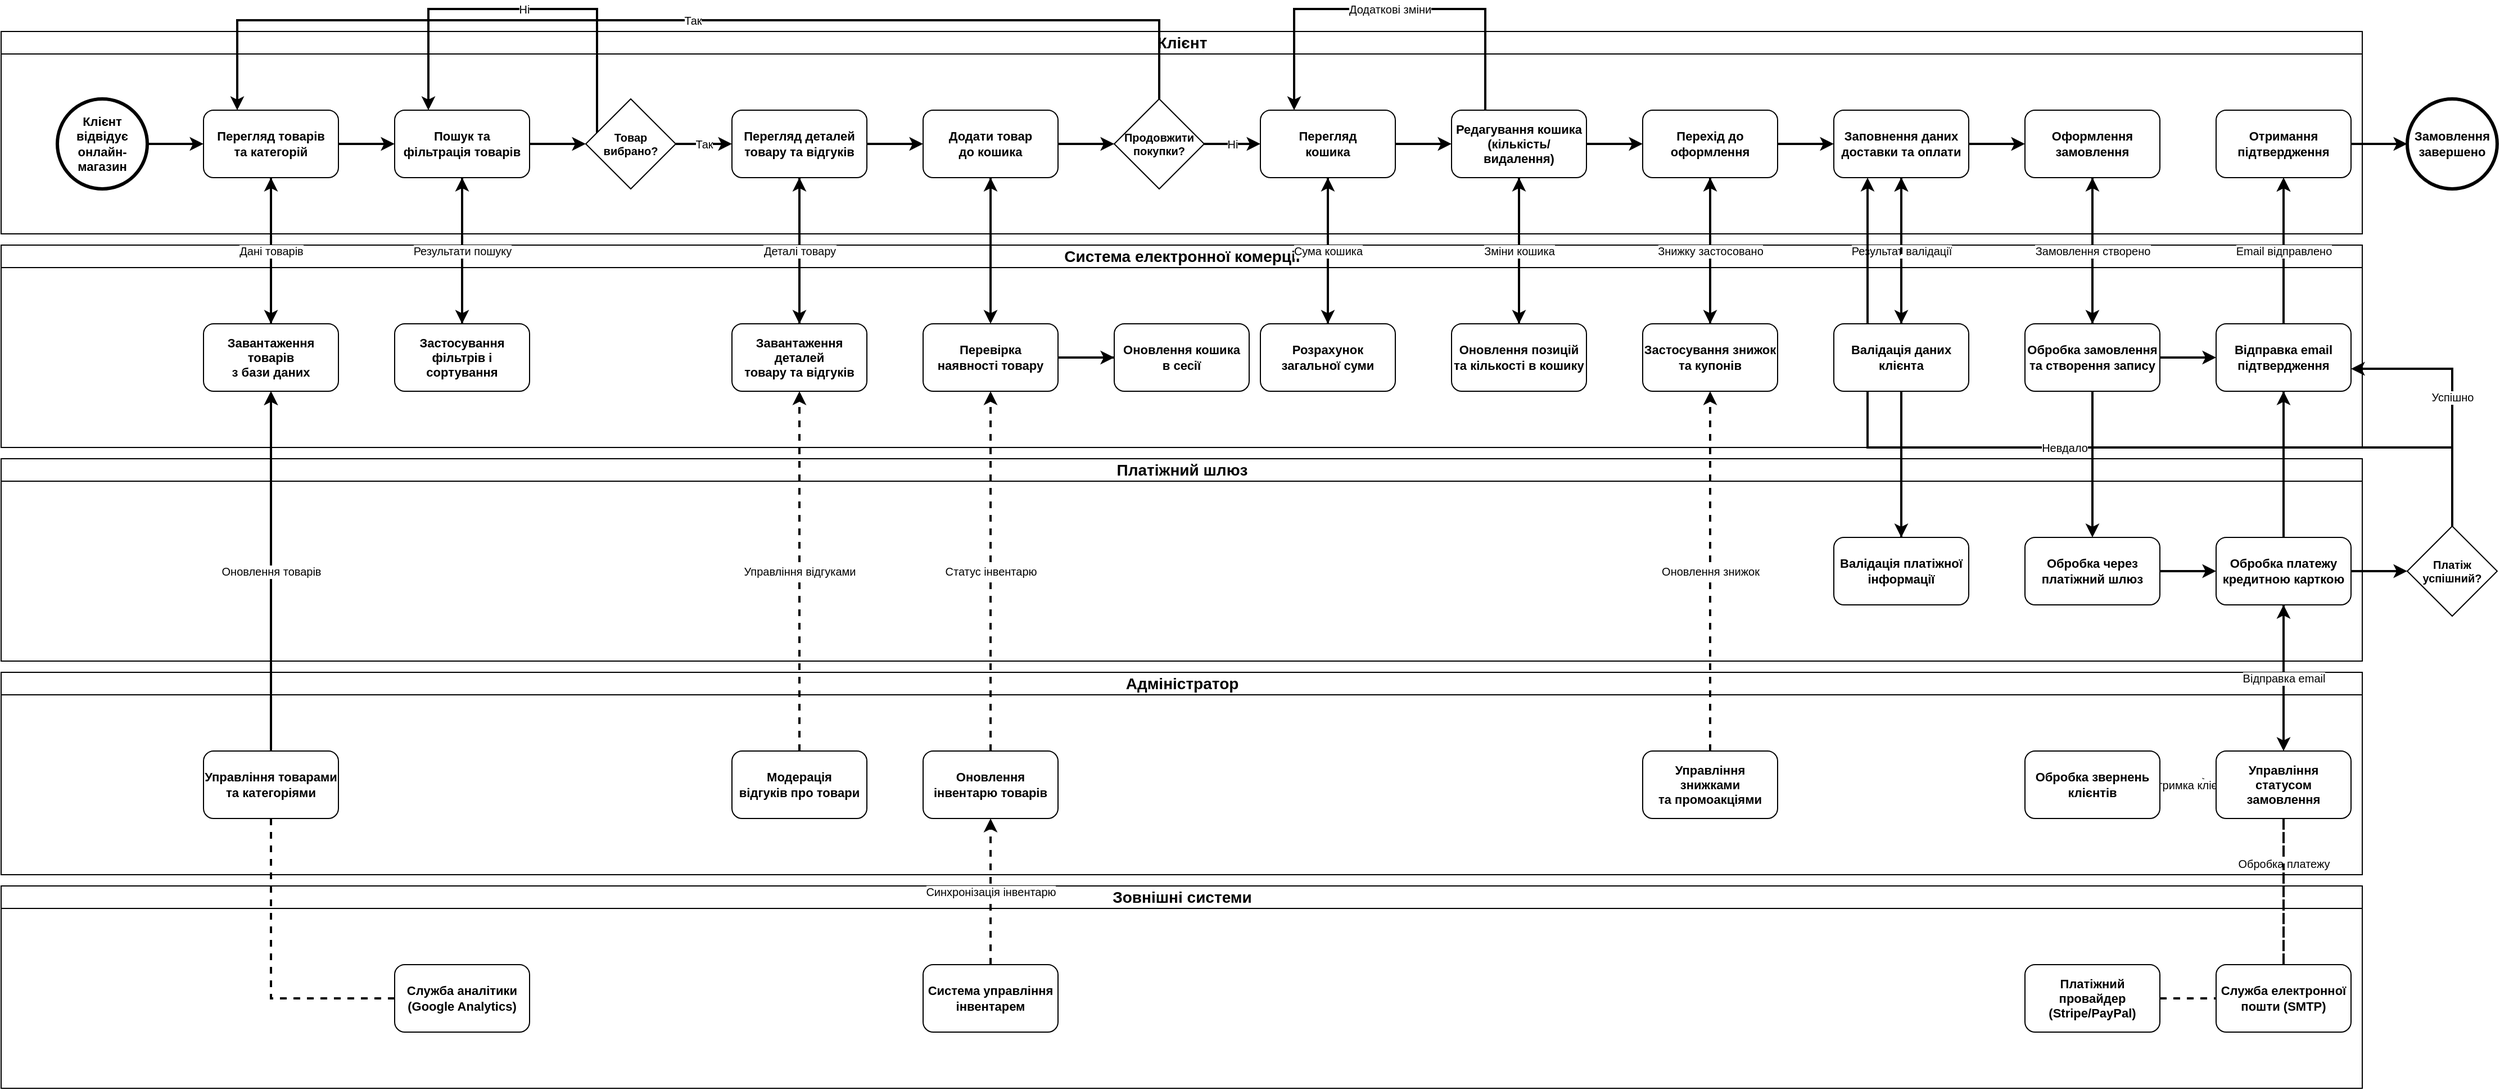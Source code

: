 <mxfile version="27.2.0">
  <diagram name="BPMN 2.0 Процес Електронної Комерції" id="bpmn-ecommerce">
    <mxGraphModel dx="2064" dy="1185" grid="1" gridSize="10" guides="1" tooltips="1" connect="1" arrows="1" fold="1" page="1" pageScale="1" pageWidth="2300" pageHeight="1000" math="0" shadow="0">
      <root>
        <mxCell id="0" />
        <mxCell id="1" parent="0" />
        <mxCell id="customer-lane" value="Клієнт" style="swimlane;html=1;childLayout=stackLayout;resizeParent=1;resizeParentMax=0;horizontal=1;startSize=20;horizontalStack=0;fontStyle=1;fontSize=14;container=0;" parent="1" vertex="1">
          <mxGeometry x="30" y="50" width="2100" height="180" as="geometry" />
        </mxCell>
        <mxCell id="system-lane" value="Система електронної комерції" style="swimlane;html=1;childLayout=stackLayout;resizeParent=1;resizeParentMax=0;horizontal=1;startSize=20;horizontalStack=0;fontStyle=1;fontSize=14;container=0;" parent="1" vertex="1">
          <mxGeometry x="30" y="240" width="2100" height="180" as="geometry" />
        </mxCell>
        <mxCell id="payment-lane" value="Платіжний шлюз" style="swimlane;html=1;childLayout=stackLayout;resizeParent=1;resizeParentMax=0;horizontal=1;startSize=20;horizontalStack=0;fontStyle=1;fontSize=14;container=0;" parent="1" vertex="1">
          <mxGeometry x="30" y="430" width="2100" height="180" as="geometry" />
        </mxCell>
        <mxCell id="admin-lane" value="Адміністратор" style="swimlane;html=1;childLayout=stackLayout;resizeParent=1;resizeParentMax=0;horizontal=1;startSize=20;horizontalStack=0;fontStyle=1;fontSize=14;container=0;" parent="1" vertex="1">
          <mxGeometry x="30" y="620" width="2100" height="180" as="geometry" />
        </mxCell>
        <mxCell id="external-lane" value="Зовнішні системи" style="swimlane;html=1;childLayout=stackLayout;resizeParent=1;resizeParentMax=0;horizontal=1;startSize=20;horizontalStack=0;fontStyle=1;fontSize=14;container=0;" parent="1" vertex="1">
          <mxGeometry x="30" y="810" width="2100" height="180" as="geometry" />
        </mxCell>
        <mxCell id="flow1" value="" style="edgeStyle=orthogonalEdgeStyle;rounded=0;orthogonalLoop=1;jettySize=auto;html=1;strokeWidth=2;" parent="1" source="start-event" target="browse-products" edge="1">
          <mxGeometry relative="1" as="geometry" />
        </mxCell>
        <mxCell id="flow2" value="" style="edgeStyle=orthogonalEdgeStyle;rounded=0;orthogonalLoop=1;jettySize=auto;html=1;strokeWidth=2;" parent="1" source="browse-products" target="load-products" edge="1">
          <mxGeometry relative="1" as="geometry" />
        </mxCell>
        <mxCell id="flow3" value="" style="edgeStyle=orthogonalEdgeStyle;rounded=0;orthogonalLoop=1;jettySize=auto;html=1;strokeWidth=2;" parent="1" source="browse-products" target="search-filter" edge="1">
          <mxGeometry relative="1" as="geometry" />
        </mxCell>
        <mxCell id="flow4" value="" style="edgeStyle=orthogonalEdgeStyle;rounded=0;orthogonalLoop=1;jettySize=auto;html=1;strokeWidth=2;" parent="1" source="search-filter" target="apply-filters" edge="1">
          <mxGeometry relative="1" as="geometry" />
        </mxCell>
        <mxCell id="flow5" value="" style="edgeStyle=orthogonalEdgeStyle;rounded=0;orthogonalLoop=1;jettySize=auto;html=1;strokeWidth=2;" parent="1" source="search-filter" target="product-selection" edge="1">
          <mxGeometry relative="1" as="geometry" />
        </mxCell>
        <mxCell id="flow6" value="Так" style="edgeStyle=orthogonalEdgeStyle;rounded=0;orthogonalLoop=1;jettySize=auto;html=1;strokeWidth=2;fontSize=10;" parent="1" source="product-selection" target="view-details" edge="1">
          <mxGeometry relative="1" as="geometry" />
        </mxCell>
        <mxCell id="flow7" value="" style="edgeStyle=orthogonalEdgeStyle;rounded=0;orthogonalLoop=1;jettySize=auto;html=1;strokeWidth=2;" parent="1" source="view-details" target="load-details" edge="1">
          <mxGeometry relative="1" as="geometry" />
        </mxCell>
        <mxCell id="flow8" value="" style="edgeStyle=orthogonalEdgeStyle;rounded=0;orthogonalLoop=1;jettySize=auto;html=1;strokeWidth=2;" parent="1" source="view-details" target="add-to-cart" edge="1">
          <mxGeometry relative="1" as="geometry" />
        </mxCell>
        <mxCell id="flow9" value="" style="edgeStyle=orthogonalEdgeStyle;rounded=0;orthogonalLoop=1;jettySize=auto;html=1;strokeWidth=2;" parent="1" source="add-to-cart" target="check-inventory" edge="1">
          <mxGeometry relative="1" as="geometry" />
        </mxCell>
        <mxCell id="flow10" value="" style="edgeStyle=orthogonalEdgeStyle;rounded=0;orthogonalLoop=1;jettySize=auto;html=1;strokeWidth=2;" parent="1" source="add-to-cart" target="continue-shopping" edge="1">
          <mxGeometry relative="1" as="geometry" />
        </mxCell>
        <mxCell id="flow11" value="" style="edgeStyle=orthogonalEdgeStyle;rounded=0;orthogonalLoop=1;jettySize=auto;html=1;strokeWidth=2;" parent="1" source="check-inventory" target="update-cart" edge="1">
          <mxGeometry relative="1" as="geometry" />
        </mxCell>
        <mxCell id="flow12" value="Так" style="edgeStyle=orthogonalEdgeStyle;rounded=0;orthogonalLoop=1;jettySize=auto;html=1;strokeWidth=2;fontSize=10;" parent="1" source="continue-shopping" target="browse-products" edge="1">
          <mxGeometry relative="1" as="geometry">
            <Array as="points">
              <mxPoint x="1060" y="40" />
              <mxPoint x="240" y="40" />
            </Array>
          </mxGeometry>
        </mxCell>
        <mxCell id="flow13" value="Ні" style="edgeStyle=orthogonalEdgeStyle;rounded=0;orthogonalLoop=1;jettySize=auto;html=1;strokeWidth=2;fontSize=10;" parent="1" source="continue-shopping" target="view-cart" edge="1">
          <mxGeometry relative="1" as="geometry" />
        </mxCell>
        <mxCell id="flow14" value="" style="edgeStyle=orthogonalEdgeStyle;rounded=0;orthogonalLoop=1;jettySize=auto;html=1;strokeWidth=2;" parent="1" source="view-cart" target="calculate-total" edge="1">
          <mxGeometry relative="1" as="geometry" />
        </mxCell>
        <mxCell id="flow15" value="" style="edgeStyle=orthogonalEdgeStyle;rounded=0;orthogonalLoop=1;jettySize=auto;html=1;strokeWidth=2;" parent="1" source="view-cart" target="modify-cart" edge="1">
          <mxGeometry relative="1" as="geometry" />
        </mxCell>
        <mxCell id="flow16" value="" style="edgeStyle=orthogonalEdgeStyle;rounded=0;orthogonalLoop=1;jettySize=auto;html=1;strokeWidth=2;" parent="1" source="modify-cart" target="update-cart-items" edge="1">
          <mxGeometry relative="1" as="geometry" />
        </mxCell>
        <mxCell id="flow17" value="" style="edgeStyle=orthogonalEdgeStyle;rounded=0;orthogonalLoop=1;jettySize=auto;html=1;strokeWidth=2;" parent="1" source="modify-cart" target="proceed-checkout" edge="1">
          <mxGeometry relative="1" as="geometry" />
        </mxCell>
        <mxCell id="flow18" value="" style="edgeStyle=orthogonalEdgeStyle;rounded=0;orthogonalLoop=1;jettySize=auto;html=1;strokeWidth=2;" parent="1" source="proceed-checkout" target="apply-discounts" edge="1">
          <mxGeometry relative="1" as="geometry" />
        </mxCell>
        <mxCell id="flow19" value="" style="edgeStyle=orthogonalEdgeStyle;rounded=0;orthogonalLoop=1;jettySize=auto;html=1;strokeWidth=2;" parent="1" source="proceed-checkout" target="fill-details" edge="1">
          <mxGeometry relative="1" as="geometry" />
        </mxCell>
        <mxCell id="flow20" value="" style="edgeStyle=orthogonalEdgeStyle;rounded=0;orthogonalLoop=1;jettySize=auto;html=1;strokeWidth=2;" parent="1" source="fill-details" target="validate-data" edge="1">
          <mxGeometry relative="1" as="geometry" />
        </mxCell>
        <mxCell id="flow21" value="" style="edgeStyle=orthogonalEdgeStyle;rounded=0;orthogonalLoop=1;jettySize=auto;html=1;strokeWidth=2;" parent="1" source="fill-details" target="payment-validation" edge="1">
          <mxGeometry relative="1" as="geometry" />
        </mxCell>
        <mxCell id="flow22" value="" style="edgeStyle=orthogonalEdgeStyle;rounded=0;orthogonalLoop=1;jettySize=auto;html=1;strokeWidth=2;" parent="1" source="fill-details" target="place-order" edge="1">
          <mxGeometry relative="1" as="geometry" />
        </mxCell>
        <mxCell id="flow23" value="" style="edgeStyle=orthogonalEdgeStyle;rounded=0;orthogonalLoop=1;jettySize=auto;html=1;strokeWidth=2;" parent="1" source="place-order" target="process-order" edge="1">
          <mxGeometry relative="1" as="geometry" />
        </mxCell>
        <mxCell id="flow24" value="" style="edgeStyle=orthogonalEdgeStyle;rounded=0;orthogonalLoop=1;jettySize=auto;html=1;strokeWidth=2;" parent="1" source="place-order" target="payment-gateway" edge="1">
          <mxGeometry relative="1" as="geometry" />
        </mxCell>
        <mxCell id="flow25" value="" style="edgeStyle=orthogonalEdgeStyle;rounded=0;orthogonalLoop=1;jettySize=auto;html=1;strokeWidth=2;" parent="1" source="payment-gateway" target="process-payment" edge="1">
          <mxGeometry relative="1" as="geometry" />
        </mxCell>
        <mxCell id="flow26" value="" style="edgeStyle=orthogonalEdgeStyle;rounded=0;orthogonalLoop=1;jettySize=auto;html=1;strokeWidth=2;" parent="1" source="process-payment" target="payment-result" edge="1">
          <mxGeometry relative="1" as="geometry" />
        </mxCell>
        <mxCell id="flow27" value="Успішно" style="edgeStyle=orthogonalEdgeStyle;rounded=0;orthogonalLoop=1;jettySize=auto;html=1;strokeWidth=2;fontSize=10;" parent="1" source="payment-result" target="send-confirmation" edge="1">
          <mxGeometry relative="1" as="geometry">
            <Array as="points">
              <mxPoint x="2210" y="480" />
              <mxPoint x="2210" y="350" />
              <mxPoint x="2060" y="350" />
            </Array>
          </mxGeometry>
        </mxCell>
        <mxCell id="flow28" value="" style="edgeStyle=orthogonalEdgeStyle;rounded=0;orthogonalLoop=1;jettySize=auto;html=1;strokeWidth=2;" parent="1" source="process-order" target="send-confirmation" edge="1">
          <mxGeometry relative="1" as="geometry" />
        </mxCell>
        <mxCell id="flow29" value="" style="edgeStyle=orthogonalEdgeStyle;rounded=0;orthogonalLoop=1;jettySize=auto;html=1;strokeWidth=2;" parent="1" source="send-confirmation" target="order-confirmation" edge="1">
          <mxGeometry relative="1" as="geometry" />
        </mxCell>
        <mxCell id="flow30" value="" style="edgeStyle=orthogonalEdgeStyle;rounded=0;orthogonalLoop=1;jettySize=auto;html=1;strokeWidth=2;" parent="1" source="send-confirmation" target="manage-order" edge="1">
          <mxGeometry relative="1" as="geometry" />
        </mxCell>
        <mxCell id="flow31" value="" style="edgeStyle=orthogonalEdgeStyle;rounded=0;orthogonalLoop=1;jettySize=auto;html=1;strokeWidth=2;" parent="1" source="order-confirmation" target="end-event-customer" edge="1">
          <mxGeometry relative="1" as="geometry" />
        </mxCell>
        <mxCell id="message1" value="Дані товарів" style="edgeStyle=orthogonalEdgeStyle;rounded=0;orthogonalLoop=1;jettySize=auto;html=1;strokeWidth=2;dashed=1;fontSize=10;" parent="1" source="load-products" target="browse-products" edge="1">
          <mxGeometry relative="1" as="geometry" />
        </mxCell>
        <mxCell id="message2" value="Результати пошуку" style="edgeStyle=orthogonalEdgeStyle;rounded=0;orthogonalLoop=1;jettySize=auto;html=1;strokeWidth=2;dashed=1;fontSize=10;" parent="1" source="apply-filters" target="search-filter" edge="1">
          <mxGeometry relative="1" as="geometry" />
        </mxCell>
        <mxCell id="message3" value="Деталі товару" style="edgeStyle=orthogonalEdgeStyle;rounded=0;orthogonalLoop=1;jettySize=auto;html=1;strokeWidth=2;dashed=1;fontSize=10;" parent="1" source="load-details" target="view-details" edge="1">
          <mxGeometry relative="1" as="geometry" />
        </mxCell>
        <mxCell id="message4" value="Статус інвентарю" style="edgeStyle=orthogonalEdgeStyle;rounded=0;orthogonalLoop=1;jettySize=auto;html=1;strokeWidth=2;dashed=1;fontSize=10;" parent="1" source="manage-inventory" target="check-inventory" edge="1">
          <mxGeometry relative="1" as="geometry" />
        </mxCell>
        <mxCell id="message5" value="Кошик оновлено" style="edgeStyle=orthogonalEdgeStyle;rounded=0;orthogonalLoop=1;jettySize=auto;html=1;strokeWidth=2;dashed=1;fontSize=10;" parent="1" source="update-cart" target="add-to-cart" edge="1">
          <mxGeometry relative="1" as="geometry" />
        </mxCell>
        <mxCell id="message6" value="Сума кошика" style="edgeStyle=orthogonalEdgeStyle;rounded=0;orthogonalLoop=1;jettySize=auto;html=1;strokeWidth=2;dashed=1;fontSize=10;" parent="1" source="calculate-total" target="view-cart" edge="1">
          <mxGeometry relative="1" as="geometry" />
        </mxCell>
        <mxCell id="message7" value="Зміни кошика" style="edgeStyle=orthogonalEdgeStyle;rounded=0;orthogonalLoop=1;jettySize=auto;html=1;strokeWidth=2;dashed=1;fontSize=10;" parent="1" source="update-cart-items" target="modify-cart" edge="1">
          <mxGeometry relative="1" as="geometry" />
        </mxCell>
        <mxCell id="message8" value="Знижку застосовано" style="edgeStyle=orthogonalEdgeStyle;rounded=0;orthogonalLoop=1;jettySize=auto;html=1;strokeWidth=2;dashed=1;fontSize=10;" parent="1" source="apply-discounts" target="proceed-checkout" edge="1">
          <mxGeometry relative="1" as="geometry" />
        </mxCell>
        <mxCell id="message9" value="Результат валідації" style="edgeStyle=orthogonalEdgeStyle;rounded=0;orthogonalLoop=1;jettySize=auto;html=1;strokeWidth=2;dashed=1;fontSize=10;" parent="1" source="validate-data" target="fill-details" edge="1">
          <mxGeometry relative="1" as="geometry" />
        </mxCell>
        <mxCell id="message10" value="Валідація платежу" style="edgeStyle=orthogonalEdgeStyle;rounded=0;orthogonalLoop=1;jettySize=auto;html=1;strokeWidth=2;dashed=1;fontSize=10;" parent="1" source="payment-validation" target="fill-details" edge="1">
          <mxGeometry relative="1" as="geometry" />
        </mxCell>
        <mxCell id="message11" value="Замовлення створено" style="edgeStyle=orthogonalEdgeStyle;rounded=0;orthogonalLoop=1;jettySize=auto;html=1;strokeWidth=2;dashed=1;fontSize=10;" parent="1" source="process-order" target="place-order" edge="1">
          <mxGeometry relative="1" as="geometry" />
        </mxCell>
        <mxCell id="message12" value="Email відправлено" style="edgeStyle=orthogonalEdgeStyle;rounded=0;orthogonalLoop=1;jettySize=auto;html=1;strokeWidth=2;dashed=1;fontSize=10;" parent="1" source="send-confirmation" target="order-confirmation" edge="1">
          <mxGeometry relative="1" as="geometry" />
        </mxCell>
        <mxCell id="ext1" value="Синхронізація інвентарю" style="edgeStyle=orthogonalEdgeStyle;rounded=0;orthogonalLoop=1;jettySize=auto;html=1;strokeWidth=2;dashed=1;fontSize=10;" parent="1" source="inventory-system" target="manage-inventory" edge="1">
          <mxGeometry relative="1" as="geometry" />
        </mxCell>
        <mxCell id="ext2" value="Обробка платежу" style="edgeStyle=orthogonalEdgeStyle;rounded=0;orthogonalLoop=1;jettySize=auto;html=1;strokeWidth=2;dashed=1;fontSize=10;" parent="1" source="payment-provider" target="process-payment" edge="1">
          <mxGeometry relative="1" as="geometry" />
        </mxCell>
        <mxCell id="ext3" value="Відправка email" style="edgeStyle=orthogonalEdgeStyle;rounded=0;orthogonalLoop=1;jettySize=auto;html=1;strokeWidth=2;dashed=1;fontSize=10;" parent="1" source="email-service" target="send-confirmation" edge="1">
          <mxGeometry relative="1" as="geometry" />
        </mxCell>
        <mxCell id="ext4" value="Аналітика користувачів" style="edgeStyle=orthogonalEdgeStyle;rounded=0;orthogonalLoop=1;jettySize=auto;html=1;strokeWidth=2;dashed=1;fontSize=10;" parent="1" source="analytics-service" target="load-products" edge="1">
          <mxGeometry relative="1" as="geometry" />
        </mxCell>
        <mxCell id="error-flow1" value="Ні" style="edgeStyle=orthogonalEdgeStyle;rounded=0;orthogonalLoop=1;jettySize=auto;html=1;strokeWidth=2;fontSize=10;" parent="1" source="product-selection" target="search-filter" edge="1">
          <mxGeometry relative="1" as="geometry">
            <Array as="points">
              <mxPoint x="560" y="30" />
              <mxPoint x="410" y="30" />
            </Array>
          </mxGeometry>
        </mxCell>
        <mxCell id="payment-error" value="Невдало" style="edgeStyle=orthogonalEdgeStyle;rounded=0;orthogonalLoop=1;jettySize=auto;html=1;strokeWidth=2;fontSize=10;" parent="1" source="payment-result" target="fill-details" edge="1">
          <mxGeometry relative="1" as="geometry">
            <Array as="points">
              <mxPoint x="2210" y="420" />
              <mxPoint x="1690" y="420" />
            </Array>
          </mxGeometry>
        </mxCell>
        <mxCell id="cart-loop" value="Додаткові зміни" style="edgeStyle=orthogonalEdgeStyle;rounded=0;orthogonalLoop=1;jettySize=auto;html=1;strokeWidth=2;fontSize=10;" parent="1" source="modify-cart" target="view-cart" edge="1">
          <mxGeometry relative="1" as="geometry">
            <Array as="points">
              <mxPoint x="1350" y="30" />
              <mxPoint x="1180" y="30" />
            </Array>
          </mxGeometry>
        </mxCell>
        <mxCell id="admin-flow1" value="Управління відгуками" style="edgeStyle=orthogonalEdgeStyle;rounded=0;orthogonalLoop=1;jettySize=auto;html=1;strokeWidth=2;dashed=1;fontSize=10;" parent="1" source="manage-reviews" target="load-details" edge="1">
          <mxGeometry relative="1" as="geometry" />
        </mxCell>
        <mxCell id="admin-flow2" value="Оновлення товарів" style="edgeStyle=orthogonalEdgeStyle;rounded=0;orthogonalLoop=1;jettySize=auto;html=1;strokeWidth=2;dashed=1;fontSize=10;" parent="1" source="manage-products" target="load-products" edge="1">
          <mxGeometry relative="1" as="geometry" />
        </mxCell>
        <mxCell id="admin-flow3" value="Оновлення знижок" style="edgeStyle=orthogonalEdgeStyle;rounded=0;orthogonalLoop=1;jettySize=auto;html=1;strokeWidth=2;dashed=1;fontSize=10;" parent="1" source="manage-discounts" target="apply-discounts" edge="1">
          <mxGeometry relative="1" as="geometry" />
        </mxCell>
        <mxCell id="admin-flow4" value="Підтримка клієнтів" style="edgeStyle=orthogonalEdgeStyle;rounded=0;orthogonalLoop=1;jettySize=auto;html=1;strokeWidth=2;dashed=1;fontSize=10;" parent="1" source="customer-service" target="manage-order" edge="1">
          <mxGeometry relative="1" as="geometry" />
        </mxCell>
        <mxCell id="start-event" value="Клієнт відвідує&#xa;онлайн-магазин" style="ellipse;whiteSpace=wrap;html=1;aspect=fixed;strokeWidth=3;fontSize=11;fontStyle=1;" parent="1" vertex="1">
          <mxGeometry x="80" y="110" width="80" height="80" as="geometry" />
        </mxCell>
        <mxCell id="browse-products" value="Перегляд товарів&#xa;та категорій" style="rounded=1;whiteSpace=wrap;html=1;fontSize=11;fontStyle=1;" parent="1" vertex="1">
          <mxGeometry x="210" y="120" width="120" height="60" as="geometry" />
        </mxCell>
        <mxCell id="search-filter" value="Пошук та&#xa;фільтрація товарів" style="rounded=1;whiteSpace=wrap;html=1;fontSize=11;fontStyle=1;" parent="1" vertex="1">
          <mxGeometry x="380" y="120" width="120" height="60" as="geometry" />
        </mxCell>
        <mxCell id="product-selection" value="Товар&#xa;вибрано?" style="rhombus;whiteSpace=wrap;html=1;fontSize=10;fontStyle=1;" parent="1" vertex="1">
          <mxGeometry x="550" y="110" width="80" height="80" as="geometry" />
        </mxCell>
        <mxCell id="view-details" value="Перегляд деталей&#xa;товару та відгуків" style="rounded=1;whiteSpace=wrap;html=1;fontSize=11;fontStyle=1;" parent="1" vertex="1">
          <mxGeometry x="680" y="120" width="120" height="60" as="geometry" />
        </mxCell>
        <mxCell id="add-to-cart" value="Додати товар&#xa;до кошика" style="rounded=1;whiteSpace=wrap;html=1;fontSize=11;fontStyle=1;" parent="1" vertex="1">
          <mxGeometry x="850" y="120" width="120" height="60" as="geometry" />
        </mxCell>
        <mxCell id="continue-shopping" value="Продовжити&#xa;покупки?" style="rhombus;whiteSpace=wrap;html=1;fontSize=10;fontStyle=1;" parent="1" vertex="1">
          <mxGeometry x="1020" y="110" width="80" height="80" as="geometry" />
        </mxCell>
        <mxCell id="view-cart" value="Перегляд&#xa;кошика" style="rounded=1;whiteSpace=wrap;html=1;fontSize=11;fontStyle=1;" parent="1" vertex="1">
          <mxGeometry x="1150" y="120" width="120" height="60" as="geometry" />
        </mxCell>
        <mxCell id="modify-cart" value="Редагування кошика&#xa;(кількість/видалення)" style="rounded=1;whiteSpace=wrap;html=1;fontSize=11;fontStyle=1;" parent="1" vertex="1">
          <mxGeometry x="1320" y="120" width="120" height="60" as="geometry" />
        </mxCell>
        <mxCell id="proceed-checkout" value="Перехід до&#xa;оформлення" style="rounded=1;whiteSpace=wrap;html=1;fontSize=11;fontStyle=1;" parent="1" vertex="1">
          <mxGeometry x="1490" y="120" width="120" height="60" as="geometry" />
        </mxCell>
        <mxCell id="fill-details" value="Заповнення даних&#xa;доставки та оплати" style="rounded=1;whiteSpace=wrap;html=1;fontSize=11;fontStyle=1;" parent="1" vertex="1">
          <mxGeometry x="1660" y="120" width="120" height="60" as="geometry" />
        </mxCell>
        <mxCell id="place-order" value="Оформлення&#xa;замовлення" style="rounded=1;whiteSpace=wrap;html=1;fontSize=11;fontStyle=1;" parent="1" vertex="1">
          <mxGeometry x="1830" y="120" width="120" height="60" as="geometry" />
        </mxCell>
        <mxCell id="order-confirmation" value="Отримання&#xa;підтвердження" style="rounded=1;whiteSpace=wrap;html=1;fontSize=11;fontStyle=1;" parent="1" vertex="1">
          <mxGeometry x="2000" y="120" width="120" height="60" as="geometry" />
        </mxCell>
        <mxCell id="end-event-customer" value="Замовлення&#xa;завершено" style="ellipse;whiteSpace=wrap;html=1;aspect=fixed;strokeWidth=3;fontSize=11;fontStyle=1;" parent="1" vertex="1">
          <mxGeometry x="2170" y="110" width="80" height="80" as="geometry" />
        </mxCell>
        <mxCell id="load-products" value="Завантаження товарів&#xa;з бази даних" style="rounded=1;whiteSpace=wrap;html=1;fontSize=11;fontStyle=1;" parent="1" vertex="1">
          <mxGeometry x="210" y="310" width="120" height="60" as="geometry" />
        </mxCell>
        <mxCell id="apply-filters" value="Застосування&#xa;фільтрів і сортування" style="rounded=1;whiteSpace=wrap;html=1;fontSize=11;fontStyle=1;" parent="1" vertex="1">
          <mxGeometry x="380" y="310" width="120" height="60" as="geometry" />
        </mxCell>
        <mxCell id="load-details" value="Завантаження деталей&#xa;товару та відгуків" style="rounded=1;whiteSpace=wrap;html=1;fontSize=11;fontStyle=1;" parent="1" vertex="1">
          <mxGeometry x="680" y="310" width="120" height="60" as="geometry" />
        </mxCell>
        <mxCell id="check-inventory" value="Перевірка&#xa;наявності товару" style="rounded=1;whiteSpace=wrap;html=1;fontSize=11;fontStyle=1;" parent="1" vertex="1">
          <mxGeometry x="850" y="310" width="120" height="60" as="geometry" />
        </mxCell>
        <mxCell id="update-cart" value="Оновлення кошика&#xa;в сесії" style="rounded=1;whiteSpace=wrap;html=1;fontSize=11;fontStyle=1;" parent="1" vertex="1">
          <mxGeometry x="1020" y="310" width="120" height="60" as="geometry" />
        </mxCell>
        <mxCell id="calculate-total" value="Розрахунок&#xa;загальної суми" style="rounded=1;whiteSpace=wrap;html=1;fontSize=11;fontStyle=1;" parent="1" vertex="1">
          <mxGeometry x="1150" y="310" width="120" height="60" as="geometry" />
        </mxCell>
        <mxCell id="update-cart-items" value="Оновлення позицій&#xa;та кількості в кошику" style="rounded=1;whiteSpace=wrap;html=1;fontSize=11;fontStyle=1;" parent="1" vertex="1">
          <mxGeometry x="1320" y="310" width="120" height="60" as="geometry" />
        </mxCell>
        <mxCell id="apply-discounts" value="Застосування знижок&#xa;та купонів" style="rounded=1;whiteSpace=wrap;html=1;fontSize=11;fontStyle=1;" parent="1" vertex="1">
          <mxGeometry x="1490" y="310" width="120" height="60" as="geometry" />
        </mxCell>
        <mxCell id="validate-data" value="Валідація даних&#xa;клієнта" style="rounded=1;whiteSpace=wrap;html=1;fontSize=11;fontStyle=1;" parent="1" vertex="1">
          <mxGeometry x="1660" y="310" width="120" height="60" as="geometry" />
        </mxCell>
        <mxCell id="process-order" value="Обробка замовлення&#xa;та створення запису" style="rounded=1;whiteSpace=wrap;html=1;fontSize=11;fontStyle=1;" parent="1" vertex="1">
          <mxGeometry x="1830" y="310" width="120" height="60" as="geometry" />
        </mxCell>
        <mxCell id="send-confirmation" value="Відправка email&#xa;підтвердження" style="rounded=1;whiteSpace=wrap;html=1;fontSize=11;fontStyle=1;" parent="1" vertex="1">
          <mxGeometry x="2000" y="310" width="120" height="60" as="geometry" />
        </mxCell>
        <mxCell id="payment-gateway" value="Обробка через&#xa;платіжний шлюз" style="rounded=1;whiteSpace=wrap;html=1;fontSize=11;fontStyle=1;" parent="1" vertex="1">
          <mxGeometry x="1830" y="500" width="120" height="60" as="geometry" />
        </mxCell>
        <mxCell id="payment-validation" value="Валідація платіжної&#xa;інформації" style="rounded=1;whiteSpace=wrap;html=1;fontSize=11;fontStyle=1;" parent="1" vertex="1">
          <mxGeometry x="1660" y="500" width="120" height="60" as="geometry" />
        </mxCell>
        <mxCell id="process-payment" value="Обробка платежу&#xa;кредитною карткою" style="rounded=1;whiteSpace=wrap;html=1;fontSize=11;fontStyle=1;" parent="1" vertex="1">
          <mxGeometry x="2000" y="500" width="120" height="60" as="geometry" />
        </mxCell>
        <mxCell id="payment-result" value="Платіж&#xa;успішний?" style="rhombus;whiteSpace=wrap;html=1;fontSize=10;fontStyle=1;" parent="1" vertex="1">
          <mxGeometry x="2170" y="490" width="80" height="80" as="geometry" />
        </mxCell>
        <mxCell id="manage-order" value="Управління&#xa;статусом замовлення" style="rounded=1;whiteSpace=wrap;html=1;fontSize=11;fontStyle=1;" parent="1" vertex="1">
          <mxGeometry x="2000" y="690" width="120" height="60" as="geometry" />
        </mxCell>
        <mxCell id="manage-inventory" value="Оновлення&#xa;інвентарю товарів" style="rounded=1;whiteSpace=wrap;html=1;fontSize=11;fontStyle=1;" parent="1" vertex="1">
          <mxGeometry x="850" y="690" width="120" height="60" as="geometry" />
        </mxCell>
        <mxCell id="manage-products" value="Управління товарами&#xa;та категоріями" style="rounded=1;whiteSpace=wrap;html=1;fontSize=11;fontStyle=1;" parent="1" vertex="1">
          <mxGeometry x="210" y="690" width="120" height="60" as="geometry" />
        </mxCell>
        <mxCell id="manage-reviews" value="Модерація&#xa;відгуків про товари" style="rounded=1;whiteSpace=wrap;html=1;fontSize=11;fontStyle=1;" parent="1" vertex="1">
          <mxGeometry x="680" y="690" width="120" height="60" as="geometry" />
        </mxCell>
        <mxCell id="manage-discounts" value="Управління знижками&#xa;та промоакціями" style="rounded=1;whiteSpace=wrap;html=1;fontSize=11;fontStyle=1;" parent="1" vertex="1">
          <mxGeometry x="1490" y="690" width="120" height="60" as="geometry" />
        </mxCell>
        <mxCell id="customer-service" value="Обробка звернень&#xa;клієнтів" style="rounded=1;whiteSpace=wrap;html=1;fontSize=11;fontStyle=1;" parent="1" vertex="1">
          <mxGeometry x="1830" y="690" width="120" height="60" as="geometry" />
        </mxCell>
        <mxCell id="email-service" value="Служба електронної&#xa;пошти (SMTP)" style="rounded=1;whiteSpace=wrap;html=1;fontSize=11;fontStyle=1;" parent="1" vertex="1">
          <mxGeometry x="2000" y="880" width="120" height="60" as="geometry" />
        </mxCell>
        <mxCell id="payment-provider" value="Платіжний провайдер&#xa;(Stripe/PayPal)" style="rounded=1;whiteSpace=wrap;html=1;fontSize=11;fontStyle=1;" parent="1" vertex="1">
          <mxGeometry x="1830" y="880" width="120" height="60" as="geometry" />
        </mxCell>
        <mxCell id="inventory-system" value="Система управління&#xa;інвентарем" style="rounded=1;whiteSpace=wrap;html=1;fontSize=11;fontStyle=1;" parent="1" vertex="1">
          <mxGeometry x="850" y="880" width="120" height="60" as="geometry" />
        </mxCell>
        <mxCell id="analytics-service" value="Служба аналітики&#xa;(Google Analytics)" style="rounded=1;whiteSpace=wrap;html=1;fontSize=11;fontStyle=1;" parent="1" vertex="1">
          <mxGeometry x="380" y="880" width="120" height="60" as="geometry" />
        </mxCell>
      </root>
    </mxGraphModel>
  </diagram>
</mxfile>
